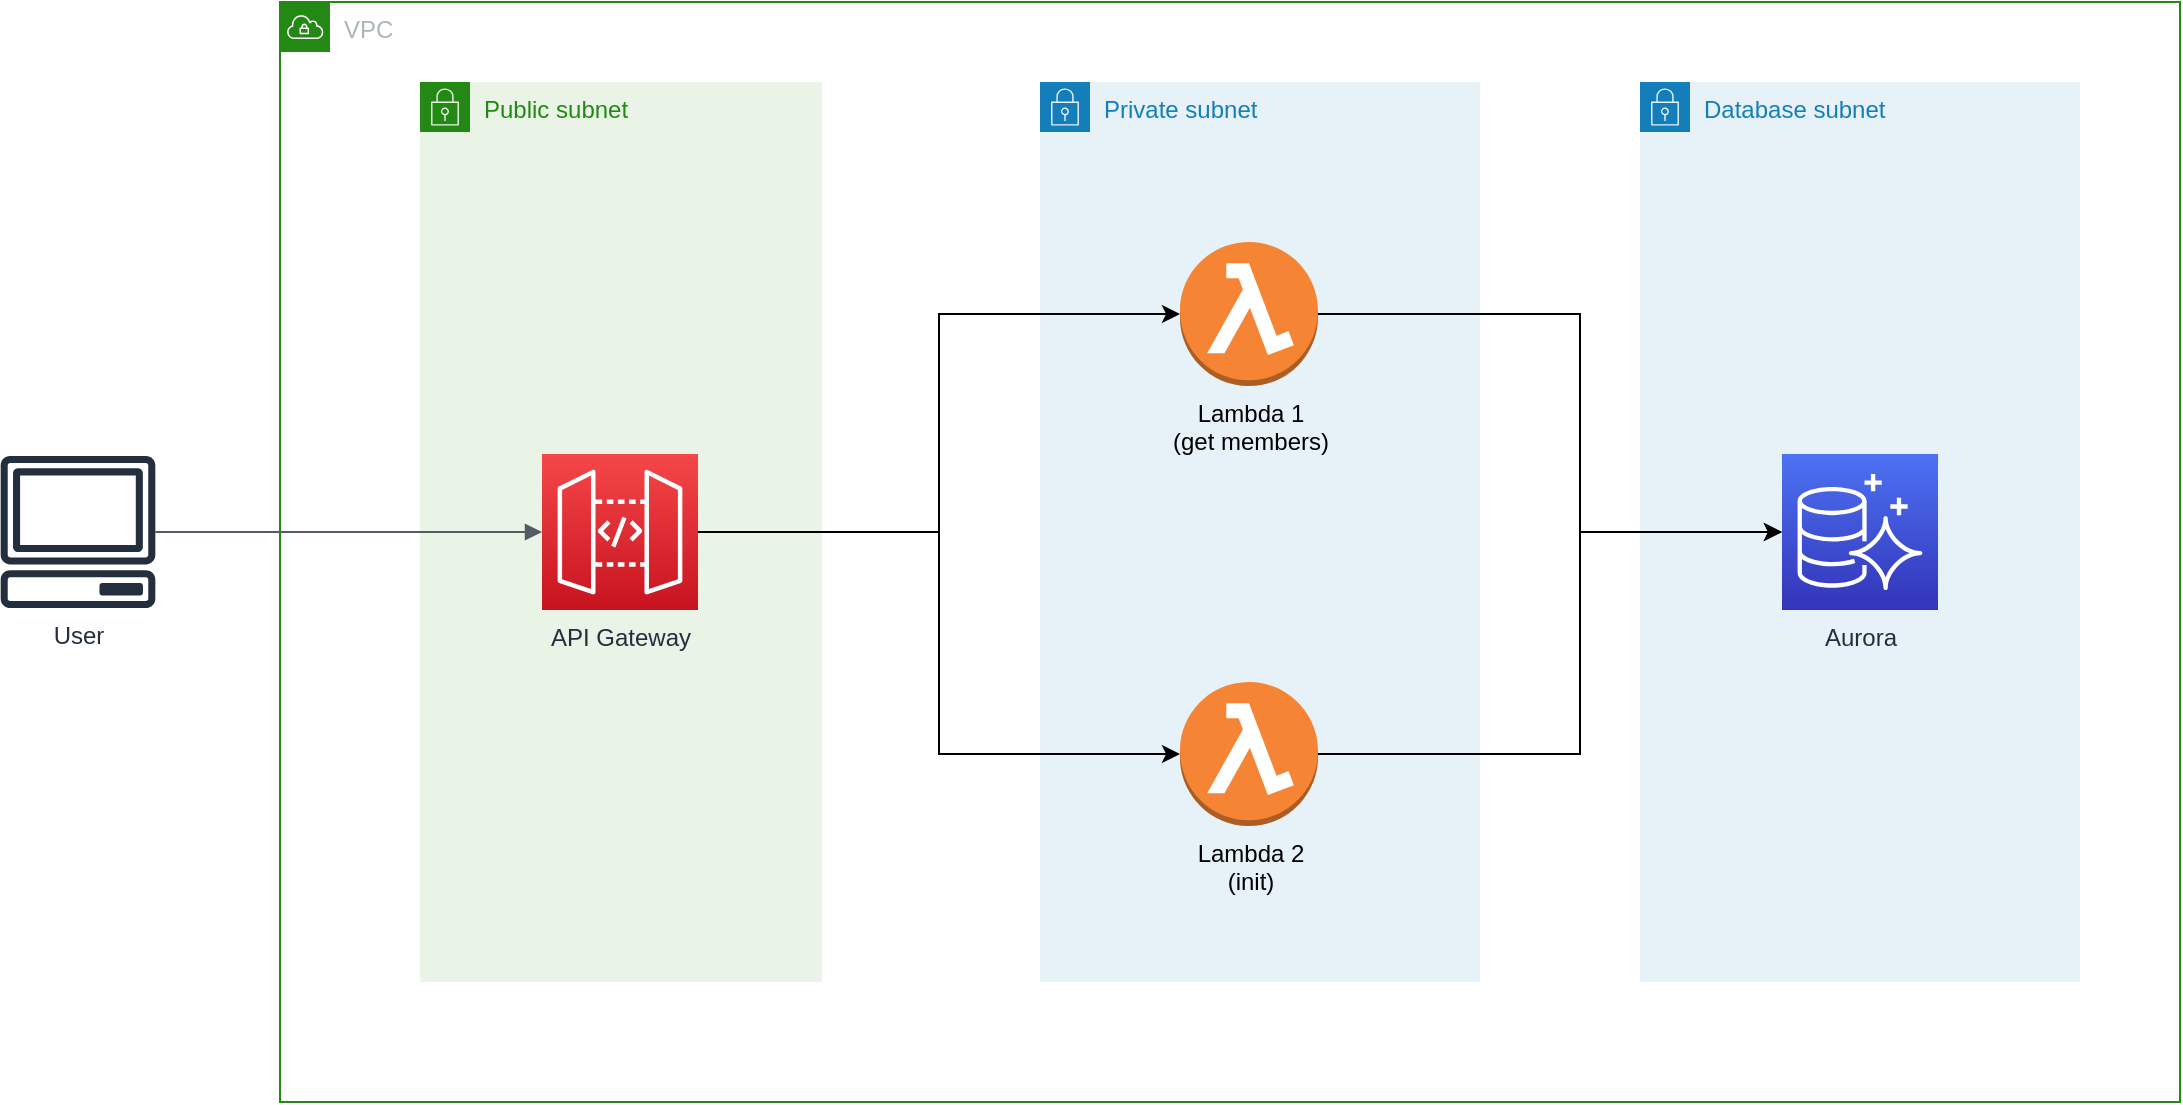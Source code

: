 <mxfile version="14.6.6" type="device"><diagram id="hSVtxNXWe1GTrrwSFGgC" name="Page-1"><mxGraphModel dx="1422" dy="712" grid="1" gridSize="10" guides="1" tooltips="1" connect="1" arrows="1" fold="1" page="1" pageScale="1" pageWidth="1654" pageHeight="1169" math="0" shadow="0"><root><mxCell id="0"/><mxCell id="1" parent="0"/><mxCell id="GzsSLhBum1zIfL5Yt7WW-1" value="VPC" style="points=[[0,0],[0.25,0],[0.5,0],[0.75,0],[1,0],[1,0.25],[1,0.5],[1,0.75],[1,1],[0.75,1],[0.5,1],[0.25,1],[0,1],[0,0.75],[0,0.5],[0,0.25]];outlineConnect=0;gradientColor=none;html=1;whiteSpace=wrap;fontSize=12;fontStyle=0;shape=mxgraph.aws4.group;grIcon=mxgraph.aws4.group_vpc;strokeColor=#248814;fillColor=none;verticalAlign=top;align=left;spacingLeft=30;fontColor=#AAB7B8;dashed=0;" parent="1" vertex="1"><mxGeometry x="350" y="150" width="950" height="550" as="geometry"/></mxCell><mxCell id="GzsSLhBum1zIfL5Yt7WW-2" value="Public subnet" style="points=[[0,0],[0.25,0],[0.5,0],[0.75,0],[1,0],[1,0.25],[1,0.5],[1,0.75],[1,1],[0.75,1],[0.5,1],[0.25,1],[0,1],[0,0.75],[0,0.5],[0,0.25]];outlineConnect=0;gradientColor=none;html=1;whiteSpace=wrap;fontSize=12;fontStyle=0;shape=mxgraph.aws4.group;grIcon=mxgraph.aws4.group_security_group;grStroke=0;strokeColor=#248814;fillColor=#E9F3E6;verticalAlign=top;align=left;spacingLeft=30;fontColor=#248814;dashed=0;" parent="1" vertex="1"><mxGeometry x="420" y="190" width="201" height="450" as="geometry"/></mxCell><mxCell id="GzsSLhBum1zIfL5Yt7WW-4" value="API Gateway" style="points=[[0,0,0],[0.25,0,0],[0.5,0,0],[0.75,0,0],[1,0,0],[0,1,0],[0.25,1,0],[0.5,1,0],[0.75,1,0],[1,1,0],[0,0.25,0],[0,0.5,0],[0,0.75,0],[1,0.25,0],[1,0.5,0],[1,0.75,0]];outlineConnect=0;fontColor=#232F3E;gradientColor=#F54749;gradientDirection=north;fillColor=#C7131F;strokeColor=#ffffff;dashed=0;verticalLabelPosition=bottom;verticalAlign=top;align=center;html=1;fontSize=12;fontStyle=0;aspect=fixed;shape=mxgraph.aws4.resourceIcon;resIcon=mxgraph.aws4.api_gateway;" parent="1" vertex="1"><mxGeometry x="481" y="376" width="78" height="78" as="geometry"/></mxCell><mxCell id="GzsSLhBum1zIfL5Yt7WW-9" value="User" style="outlineConnect=0;fontColor=#232F3E;gradientColor=none;fillColor=#232F3E;strokeColor=none;dashed=0;verticalLabelPosition=bottom;verticalAlign=top;align=center;html=1;fontSize=12;fontStyle=0;aspect=fixed;pointerEvents=1;shape=mxgraph.aws4.client;" parent="1" vertex="1"><mxGeometry x="210" y="377" width="78" height="76" as="geometry"/></mxCell><mxCell id="GzsSLhBum1zIfL5Yt7WW-11" value="" style="edgeStyle=orthogonalEdgeStyle;html=1;endArrow=block;elbow=vertical;startArrow=none;endFill=1;strokeColor=#545B64;rounded=0;entryX=0;entryY=0.5;entryDx=0;entryDy=0;entryPerimeter=0;" parent="1" source="GzsSLhBum1zIfL5Yt7WW-9" target="GzsSLhBum1zIfL5Yt7WW-4" edge="1"><mxGeometry width="100" relative="1" as="geometry"><mxPoint x="-100" y="80" as="sourcePoint"/><mxPoint x="-70" y="80" as="targetPoint"/></mxGeometry></mxCell><mxCell id="GzsSLhBum1zIfL5Yt7WW-12" value="Private subnet" style="points=[[0,0],[0.25,0],[0.5,0],[0.75,0],[1,0],[1,0.25],[1,0.5],[1,0.75],[1,1],[0.75,1],[0.5,1],[0.25,1],[0,1],[0,0.75],[0,0.5],[0,0.25]];outlineConnect=0;gradientColor=none;html=1;whiteSpace=wrap;fontSize=12;fontStyle=0;shape=mxgraph.aws4.group;grIcon=mxgraph.aws4.group_security_group;grStroke=0;strokeColor=#147EBA;fillColor=#E6F2F8;verticalAlign=top;align=left;spacingLeft=30;fontColor=#147EBA;dashed=0;" parent="1" vertex="1"><mxGeometry x="730" y="190" width="220" height="450" as="geometry"/></mxCell><mxCell id="GzsSLhBum1zIfL5Yt7WW-13" value="&lt;div&gt;Lambda 2&lt;br&gt;&lt;/div&gt;&lt;div&gt;(init)&lt;/div&gt;" style="outlineConnect=0;dashed=0;verticalLabelPosition=bottom;verticalAlign=top;align=center;html=1;shape=mxgraph.aws3.lambda_function;fillColor=#F58534;gradientColor=none;" parent="1" vertex="1"><mxGeometry x="800" y="490" width="69" height="72" as="geometry"/></mxCell><mxCell id="GzsSLhBum1zIfL5Yt7WW-15" value="&lt;div&gt;Lambda 1&lt;br&gt;&lt;/div&gt;&lt;div&gt;(get members)&lt;br&gt;&lt;/div&gt;" style="outlineConnect=0;dashed=0;verticalLabelPosition=bottom;verticalAlign=top;align=center;html=1;shape=mxgraph.aws3.lambda_function;fillColor=#F58534;gradientColor=none;" parent="1" vertex="1"><mxGeometry x="800" y="270" width="69" height="72" as="geometry"/></mxCell><mxCell id="GzsSLhBum1zIfL5Yt7WW-19" value="Database subnet" style="points=[[0,0],[0.25,0],[0.5,0],[0.75,0],[1,0],[1,0.25],[1,0.5],[1,0.75],[1,1],[0.75,1],[0.5,1],[0.25,1],[0,1],[0,0.75],[0,0.5],[0,0.25]];outlineConnect=0;gradientColor=none;html=1;whiteSpace=wrap;fontSize=12;fontStyle=0;shape=mxgraph.aws4.group;grIcon=mxgraph.aws4.group_security_group;grStroke=0;strokeColor=#147EBA;fillColor=#E6F2F8;verticalAlign=top;align=left;spacingLeft=30;fontColor=#147EBA;dashed=0;" parent="1" vertex="1"><mxGeometry x="1030" y="190" width="220" height="450" as="geometry"/></mxCell><mxCell id="GzsSLhBum1zIfL5Yt7WW-21" value="Aurora" style="points=[[0,0,0],[0.25,0,0],[0.5,0,0],[0.75,0,0],[1,0,0],[0,1,0],[0.25,1,0],[0.5,1,0],[0.75,1,0],[1,1,0],[0,0.25,0],[0,0.5,0],[0,0.75,0],[1,0.25,0],[1,0.5,0],[1,0.75,0]];outlineConnect=0;fontColor=#232F3E;gradientColor=#4D72F3;gradientDirection=north;fillColor=#3334B9;strokeColor=#ffffff;dashed=0;verticalLabelPosition=bottom;verticalAlign=top;align=center;html=1;fontSize=12;fontStyle=0;aspect=fixed;shape=mxgraph.aws4.resourceIcon;resIcon=mxgraph.aws4.aurora;" parent="1" vertex="1"><mxGeometry x="1101" y="376" width="78" height="78" as="geometry"/></mxCell><mxCell id="GzsSLhBum1zIfL5Yt7WW-23" style="edgeStyle=orthogonalEdgeStyle;rounded=0;orthogonalLoop=1;jettySize=auto;html=1;exitX=1;exitY=0.5;exitDx=0;exitDy=0;exitPerimeter=0;entryX=0;entryY=0.5;entryDx=0;entryDy=0;entryPerimeter=0;" parent="1" source="GzsSLhBum1zIfL5Yt7WW-15" target="GzsSLhBum1zIfL5Yt7WW-21" edge="1"><mxGeometry relative="1" as="geometry"><Array as="points"><mxPoint x="1000" y="306"/><mxPoint x="1000" y="415"/></Array></mxGeometry></mxCell><mxCell id="GzsSLhBum1zIfL5Yt7WW-25" style="edgeStyle=orthogonalEdgeStyle;rounded=0;orthogonalLoop=1;jettySize=auto;html=1;exitX=1;exitY=0.5;exitDx=0;exitDy=0;exitPerimeter=0;entryX=0;entryY=0.5;entryDx=0;entryDy=0;entryPerimeter=0;" parent="1" source="GzsSLhBum1zIfL5Yt7WW-13" target="GzsSLhBum1zIfL5Yt7WW-21" edge="1"><mxGeometry relative="1" as="geometry"><mxPoint x="1100" y="420" as="targetPoint"/><Array as="points"><mxPoint x="1000" y="526"/><mxPoint x="1000" y="415"/></Array></mxGeometry></mxCell><mxCell id="GzsSLhBum1zIfL5Yt7WW-30" style="edgeStyle=orthogonalEdgeStyle;rounded=0;orthogonalLoop=1;jettySize=auto;html=1;exitX=1;exitY=0.5;exitDx=0;exitDy=0;exitPerimeter=0;entryX=0;entryY=0.5;entryDx=0;entryDy=0;entryPerimeter=0;" parent="1" source="GzsSLhBum1zIfL5Yt7WW-4" target="GzsSLhBum1zIfL5Yt7WW-13" edge="1"><mxGeometry relative="1" as="geometry"/></mxCell><mxCell id="GzsSLhBum1zIfL5Yt7WW-29" style="edgeStyle=orthogonalEdgeStyle;rounded=0;orthogonalLoop=1;jettySize=auto;html=1;exitX=1;exitY=0.5;exitDx=0;exitDy=0;exitPerimeter=0;entryX=0;entryY=0.5;entryDx=0;entryDy=0;entryPerimeter=0;" parent="1" source="GzsSLhBum1zIfL5Yt7WW-4" target="GzsSLhBum1zIfL5Yt7WW-15" edge="1"><mxGeometry relative="1" as="geometry"/></mxCell></root></mxGraphModel></diagram></mxfile>